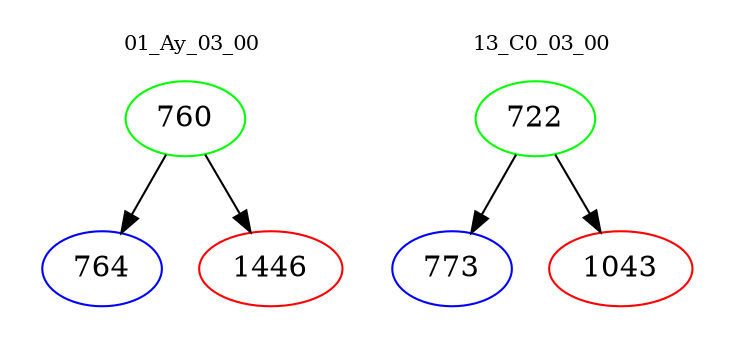 digraph{
subgraph cluster_0 {
color = white
label = "01_Ay_03_00";
fontsize=10;
T0_760 [label="760", color="green"]
T0_760 -> T0_764 [color="black"]
T0_764 [label="764", color="blue"]
T0_760 -> T0_1446 [color="black"]
T0_1446 [label="1446", color="red"]
}
subgraph cluster_1 {
color = white
label = "13_C0_03_00";
fontsize=10;
T1_722 [label="722", color="green"]
T1_722 -> T1_773 [color="black"]
T1_773 [label="773", color="blue"]
T1_722 -> T1_1043 [color="black"]
T1_1043 [label="1043", color="red"]
}
}
